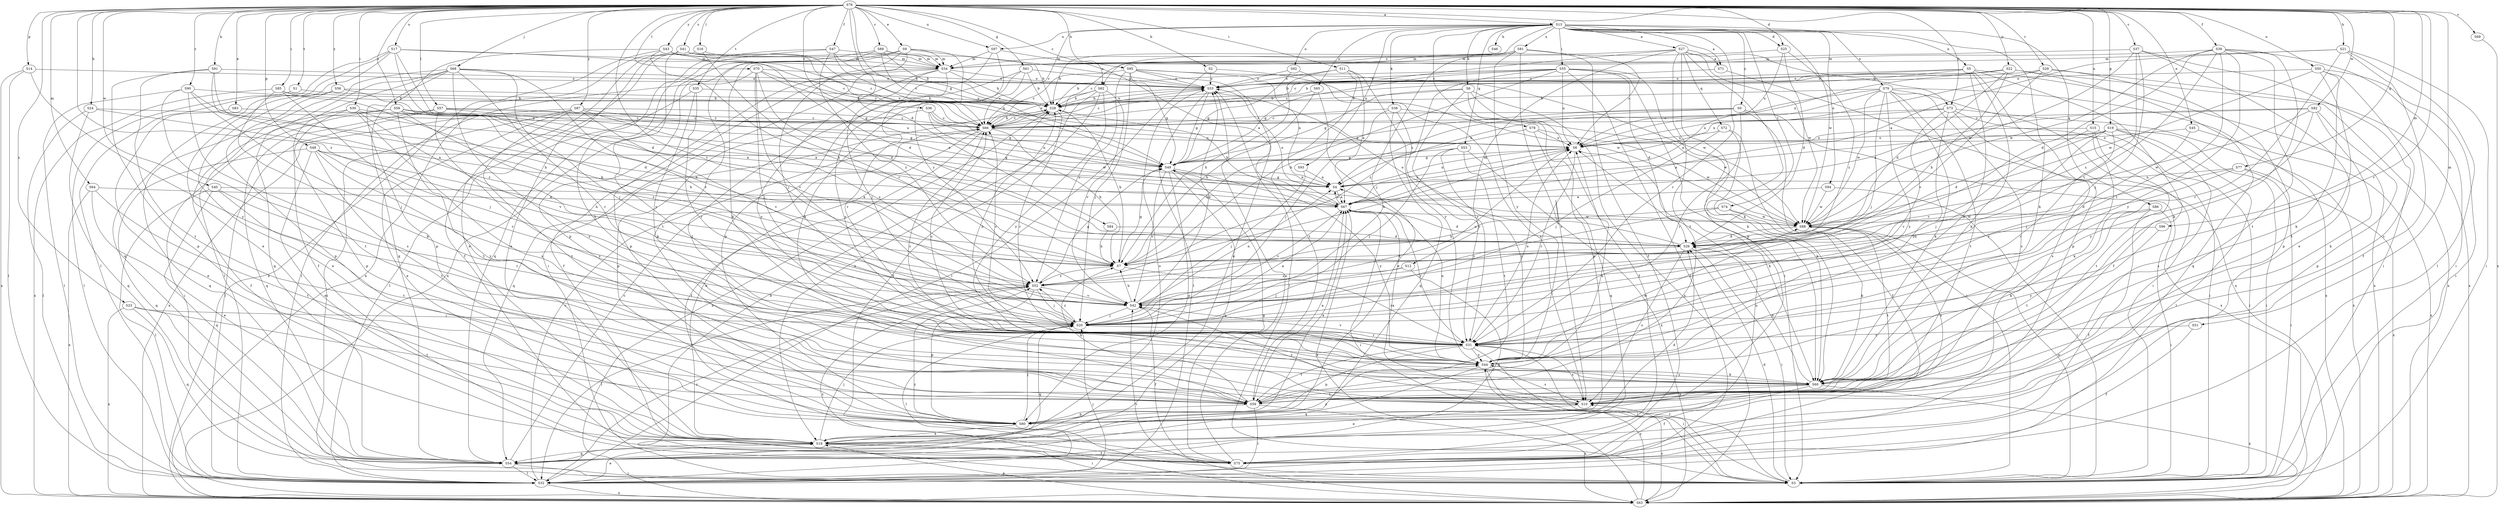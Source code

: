strict digraph  {
S76;
S13;
S27;
S71;
S67;
S2;
S73;
S28;
S37;
S89;
S62;
S78;
S66;
S84;
S25;
S26;
S9;
S83;
S45;
S18;
S47;
S39;
S75;
S61;
S49;
S21;
S24;
S95;
S46;
S7;
S11;
S30;
S85;
S55;
S3;
S68;
S20;
S91;
S38;
S6;
S60;
S57;
S70;
S16;
S32;
S51;
S96;
S64;
S12;
S34;
S15;
S5;
S93;
S4;
S17;
S65;
S94;
S92;
S33;
S19;
S48;
S14;
S22;
S80;
S77;
S53;
S86;
S72;
S54;
S90;
S29;
S31;
S41;
S23;
S58;
S10;
S35;
S1;
S74;
S59;
S50;
S97;
S8;
S69;
S36;
S42;
S82;
S40;
S88;
S79;
S81;
S63;
S43;
S87;
S0;
S44;
S56;
S52;
S76 -> S13  [label=a];
S76 -> S2  [label=b];
S76 -> S73  [label=b];
S76 -> S37  [label=c];
S76 -> S89  [label=c];
S76 -> S62  [label=c];
S76 -> S84  [label=d];
S76 -> S25  [label=d];
S76 -> S9  [label=e];
S76 -> S83  [label=e];
S76 -> S45  [label=e];
S76 -> S47  [label=f];
S76 -> S39  [label=f];
S76 -> S61  [label=g];
S76 -> S49  [label=g];
S76 -> S21  [label=h];
S76 -> S24  [label=h];
S76 -> S95  [label=h];
S76 -> S11  [label=i];
S76 -> S30  [label=i];
S76 -> S85  [label=i];
S76 -> S68  [label=j];
S76 -> S91  [label=k];
S76 -> S57  [label=l];
S76 -> S70  [label=l];
S76 -> S16  [label=l];
S76 -> S51  [label=m];
S76 -> S96  [label=m];
S76 -> S64  [label=m];
S76 -> S15  [label=n];
S76 -> S17  [label=o];
S76 -> S19  [label=p];
S76 -> S48  [label=p];
S76 -> S14  [label=p];
S76 -> S22  [label=p];
S76 -> S77  [label=q];
S76 -> S90  [label=r];
S76 -> S29  [label=r];
S76 -> S31  [label=r];
S76 -> S41  [label=s];
S76 -> S23  [label=s];
S76 -> S58  [label=s];
S76 -> S35  [label=t];
S76 -> S1  [label=t];
S76 -> S50  [label=u];
S76 -> S97  [label=u];
S76 -> S69  [label=v];
S76 -> S36  [label=v];
S76 -> S42  [label=v];
S76 -> S82  [label=w];
S76 -> S40  [label=w];
S76 -> S43  [label=y];
S76 -> S87  [label=y];
S76 -> S56  [label=z];
S76 -> S52  [label=z];
S13 -> S27  [label=a];
S13 -> S71  [label=a];
S13 -> S62  [label=c];
S13 -> S78  [label=c];
S13 -> S66  [label=c];
S13 -> S25  [label=d];
S13 -> S46  [label=h];
S13 -> S55  [label=i];
S13 -> S38  [label=k];
S13 -> S6  [label=k];
S13 -> S60  [label=k];
S13 -> S5  [label=n];
S13 -> S93  [label=n];
S13 -> S65  [label=o];
S13 -> S94  [label=o];
S13 -> S92  [label=o];
S13 -> S53  [label=q];
S13 -> S86  [label=q];
S13 -> S31  [label=r];
S13 -> S74  [label=t];
S13 -> S97  [label=u];
S13 -> S88  [label=w];
S13 -> S79  [label=x];
S13 -> S81  [label=x];
S13 -> S0  [label=y];
S27 -> S71  [label=a];
S27 -> S73  [label=b];
S27 -> S66  [label=c];
S27 -> S60  [label=k];
S27 -> S12  [label=m];
S27 -> S34  [label=m];
S27 -> S80  [label=p];
S27 -> S72  [label=q];
S27 -> S59  [label=t];
S27 -> S88  [label=w];
S71 -> S33  [label=o];
S71 -> S63  [label=x];
S67 -> S28  [label=b];
S67 -> S26  [label=d];
S67 -> S3  [label=i];
S67 -> S4  [label=n];
S67 -> S33  [label=o];
S67 -> S31  [label=r];
S67 -> S8  [label=u];
S67 -> S42  [label=v];
S67 -> S88  [label=w];
S2 -> S32  [label=l];
S2 -> S33  [label=o];
S2 -> S88  [label=w];
S73 -> S66  [label=c];
S73 -> S3  [label=i];
S73 -> S31  [label=r];
S73 -> S10  [label=s];
S73 -> S8  [label=u];
S73 -> S63  [label=x];
S73 -> S44  [label=y];
S28 -> S66  [label=c];
S28 -> S7  [label=h];
S28 -> S33  [label=o];
S28 -> S54  [label=q];
S28 -> S31  [label=r];
S37 -> S18  [label=e];
S37 -> S3  [label=i];
S37 -> S20  [label=j];
S37 -> S34  [label=m];
S37 -> S88  [label=w];
S37 -> S52  [label=z];
S89 -> S28  [label=b];
S89 -> S66  [label=c];
S89 -> S34  [label=m];
S89 -> S33  [label=o];
S89 -> S59  [label=t];
S89 -> S63  [label=x];
S62 -> S28  [label=b];
S62 -> S66  [label=c];
S62 -> S18  [label=e];
S62 -> S75  [label=f];
S62 -> S42  [label=v];
S62 -> S44  [label=y];
S78 -> S7  [label=h];
S78 -> S54  [label=q];
S78 -> S8  [label=u];
S78 -> S88  [label=w];
S66 -> S28  [label=b];
S66 -> S18  [label=e];
S66 -> S75  [label=f];
S66 -> S7  [label=h];
S66 -> S8  [label=u];
S84 -> S26  [label=d];
S84 -> S7  [label=h];
S25 -> S26  [label=d];
S25 -> S34  [label=m];
S25 -> S8  [label=u];
S25 -> S52  [label=z];
S26 -> S7  [label=h];
S26 -> S3  [label=i];
S26 -> S33  [label=o];
S26 -> S10  [label=s];
S9 -> S28  [label=b];
S9 -> S3  [label=i];
S9 -> S20  [label=j];
S9 -> S60  [label=k];
S9 -> S34  [label=m];
S9 -> S80  [label=p];
S9 -> S52  [label=z];
S83 -> S66  [label=c];
S83 -> S18  [label=e];
S45 -> S20  [label=j];
S45 -> S8  [label=u];
S45 -> S63  [label=x];
S18 -> S26  [label=d];
S18 -> S75  [label=f];
S18 -> S3  [label=i];
S18 -> S20  [label=j];
S18 -> S33  [label=o];
S18 -> S54  [label=q];
S18 -> S44  [label=y];
S47 -> S28  [label=b];
S47 -> S49  [label=g];
S47 -> S60  [label=k];
S47 -> S34  [label=m];
S47 -> S54  [label=q];
S47 -> S52  [label=z];
S39 -> S26  [label=d];
S39 -> S3  [label=i];
S39 -> S60  [label=k];
S39 -> S34  [label=m];
S39 -> S31  [label=r];
S39 -> S59  [label=t];
S39 -> S42  [label=v];
S39 -> S88  [label=w];
S39 -> S44  [label=y];
S75 -> S49  [label=g];
S75 -> S33  [label=o];
S75 -> S8  [label=u];
S61 -> S28  [label=b];
S61 -> S66  [label=c];
S61 -> S33  [label=o];
S61 -> S59  [label=t];
S61 -> S44  [label=y];
S49 -> S4  [label=n];
S49 -> S80  [label=p];
S49 -> S54  [label=q];
S49 -> S42  [label=v];
S49 -> S44  [label=y];
S21 -> S67  [label=a];
S21 -> S75  [label=f];
S21 -> S3  [label=i];
S21 -> S32  [label=l];
S21 -> S34  [label=m];
S21 -> S31  [label=r];
S24 -> S67  [label=a];
S24 -> S66  [label=c];
S24 -> S32  [label=l];
S24 -> S54  [label=q];
S95 -> S66  [label=c];
S95 -> S18  [label=e];
S95 -> S49  [label=g];
S95 -> S20  [label=j];
S95 -> S4  [label=n];
S95 -> S33  [label=o];
S95 -> S88  [label=w];
S95 -> S52  [label=z];
S7 -> S49  [label=g];
S7 -> S31  [label=r];
S7 -> S52  [label=z];
S11 -> S67  [label=a];
S11 -> S7  [label=h];
S11 -> S33  [label=o];
S11 -> S59  [label=t];
S11 -> S44  [label=y];
S30 -> S67  [label=a];
S30 -> S66  [label=c];
S30 -> S80  [label=p];
S30 -> S54  [label=q];
S30 -> S10  [label=s];
S30 -> S42  [label=v];
S85 -> S28  [label=b];
S85 -> S7  [label=h];
S85 -> S20  [label=j];
S85 -> S60  [label=k];
S85 -> S63  [label=x];
S55 -> S28  [label=b];
S55 -> S26  [label=d];
S55 -> S49  [label=g];
S55 -> S7  [label=h];
S55 -> S3  [label=i];
S55 -> S60  [label=k];
S55 -> S32  [label=l];
S55 -> S33  [label=o];
S55 -> S8  [label=u];
S55 -> S52  [label=z];
S3 -> S28  [label=b];
S3 -> S26  [label=d];
S3 -> S31  [label=r];
S3 -> S88  [label=w];
S3 -> S52  [label=z];
S68 -> S75  [label=f];
S68 -> S20  [label=j];
S68 -> S32  [label=l];
S68 -> S33  [label=o];
S68 -> S80  [label=p];
S68 -> S54  [label=q];
S68 -> S31  [label=r];
S68 -> S10  [label=s];
S68 -> S42  [label=v];
S20 -> S67  [label=a];
S20 -> S66  [label=c];
S20 -> S32  [label=l];
S20 -> S54  [label=q];
S20 -> S31  [label=r];
S20 -> S52  [label=z];
S91 -> S7  [label=h];
S91 -> S33  [label=o];
S91 -> S80  [label=p];
S91 -> S59  [label=t];
S91 -> S52  [label=z];
S38 -> S66  [label=c];
S38 -> S20  [label=j];
S38 -> S54  [label=q];
S38 -> S31  [label=r];
S38 -> S88  [label=w];
S6 -> S28  [label=b];
S6 -> S75  [label=f];
S6 -> S49  [label=g];
S6 -> S80  [label=p];
S6 -> S31  [label=r];
S6 -> S63  [label=x];
S60 -> S26  [label=d];
S60 -> S75  [label=f];
S60 -> S10  [label=s];
S60 -> S59  [label=t];
S60 -> S63  [label=x];
S60 -> S44  [label=y];
S57 -> S66  [label=c];
S57 -> S32  [label=l];
S57 -> S4  [label=n];
S57 -> S54  [label=q];
S57 -> S10  [label=s];
S57 -> S8  [label=u];
S70 -> S66  [label=c];
S70 -> S26  [label=d];
S70 -> S49  [label=g];
S70 -> S20  [label=j];
S70 -> S32  [label=l];
S70 -> S33  [label=o];
S70 -> S42  [label=v];
S16 -> S18  [label=e];
S16 -> S75  [label=f];
S16 -> S34  [label=m];
S16 -> S42  [label=v];
S32 -> S66  [label=c];
S32 -> S18  [label=e];
S32 -> S20  [label=j];
S32 -> S63  [label=x];
S32 -> S52  [label=z];
S51 -> S75  [label=f];
S51 -> S31  [label=r];
S96 -> S26  [label=d];
S96 -> S44  [label=y];
S64 -> S67  [label=a];
S64 -> S18  [label=e];
S64 -> S59  [label=t];
S64 -> S63  [label=x];
S12 -> S20  [label=j];
S12 -> S54  [label=q];
S12 -> S52  [label=z];
S34 -> S28  [label=b];
S34 -> S75  [label=f];
S34 -> S20  [label=j];
S34 -> S33  [label=o];
S34 -> S80  [label=p];
S34 -> S31  [label=r];
S34 -> S44  [label=y];
S15 -> S3  [label=i];
S15 -> S60  [label=k];
S15 -> S59  [label=t];
S15 -> S8  [label=u];
S15 -> S42  [label=v];
S5 -> S28  [label=b];
S5 -> S66  [label=c];
S5 -> S75  [label=f];
S5 -> S60  [label=k];
S5 -> S33  [label=o];
S5 -> S80  [label=p];
S5 -> S63  [label=x];
S5 -> S44  [label=y];
S93 -> S20  [label=j];
S93 -> S4  [label=n];
S4 -> S67  [label=a];
S4 -> S49  [label=g];
S4 -> S8  [label=u];
S17 -> S66  [label=c];
S17 -> S26  [label=d];
S17 -> S18  [label=e];
S17 -> S32  [label=l];
S17 -> S34  [label=m];
S17 -> S4  [label=n];
S17 -> S54  [label=q];
S65 -> S28  [label=b];
S65 -> S18  [label=e];
S65 -> S7  [label=h];
S94 -> S67  [label=a];
S94 -> S3  [label=i];
S94 -> S88  [label=w];
S92 -> S49  [label=g];
S92 -> S33  [label=o];
S92 -> S10  [label=s];
S33 -> S28  [label=b];
S33 -> S66  [label=c];
S33 -> S49  [label=g];
S33 -> S3  [label=i];
S33 -> S32  [label=l];
S19 -> S67  [label=a];
S19 -> S26  [label=d];
S19 -> S3  [label=i];
S19 -> S20  [label=j];
S19 -> S32  [label=l];
S19 -> S31  [label=r];
S19 -> S10  [label=s];
S19 -> S8  [label=u];
S48 -> S18  [label=e];
S48 -> S49  [label=g];
S48 -> S7  [label=h];
S48 -> S54  [label=q];
S48 -> S59  [label=t];
S48 -> S42  [label=v];
S48 -> S44  [label=y];
S14 -> S32  [label=l];
S14 -> S33  [label=o];
S14 -> S63  [label=x];
S14 -> S44  [label=y];
S22 -> S28  [label=b];
S22 -> S26  [label=d];
S22 -> S7  [label=h];
S22 -> S33  [label=o];
S22 -> S54  [label=q];
S22 -> S8  [label=u];
S22 -> S63  [label=x];
S80 -> S67  [label=a];
S80 -> S18  [label=e];
S80 -> S20  [label=j];
S77 -> S26  [label=d];
S77 -> S3  [label=i];
S77 -> S4  [label=n];
S77 -> S42  [label=v];
S77 -> S63  [label=x];
S53 -> S49  [label=g];
S53 -> S20  [label=j];
S53 -> S59  [label=t];
S53 -> S63  [label=x];
S53 -> S44  [label=y];
S86 -> S75  [label=f];
S86 -> S3  [label=i];
S86 -> S60  [label=k];
S86 -> S59  [label=t];
S86 -> S88  [label=w];
S72 -> S75  [label=f];
S72 -> S20  [label=j];
S72 -> S60  [label=k];
S72 -> S8  [label=u];
S54 -> S66  [label=c];
S54 -> S3  [label=i];
S54 -> S32  [label=l];
S90 -> S28  [label=b];
S90 -> S26  [label=d];
S90 -> S20  [label=j];
S90 -> S32  [label=l];
S90 -> S10  [label=s];
S90 -> S59  [label=t];
S29 -> S4  [label=n];
S29 -> S33  [label=o];
S29 -> S80  [label=p];
S29 -> S42  [label=v];
S29 -> S63  [label=x];
S31 -> S28  [label=b];
S31 -> S66  [label=c];
S31 -> S3  [label=i];
S31 -> S80  [label=p];
S31 -> S10  [label=s];
S31 -> S59  [label=t];
S31 -> S8  [label=u];
S31 -> S42  [label=v];
S31 -> S44  [label=y];
S41 -> S66  [label=c];
S41 -> S18  [label=e];
S41 -> S34  [label=m];
S41 -> S8  [label=u];
S41 -> S63  [label=x];
S41 -> S44  [label=y];
S23 -> S20  [label=j];
S23 -> S54  [label=q];
S23 -> S59  [label=t];
S23 -> S63  [label=x];
S58 -> S67  [label=a];
S58 -> S66  [label=c];
S58 -> S75  [label=f];
S58 -> S7  [label=h];
S58 -> S3  [label=i];
S58 -> S59  [label=t];
S58 -> S52  [label=z];
S10 -> S67  [label=a];
S10 -> S18  [label=e];
S10 -> S42  [label=v];
S35 -> S28  [label=b];
S35 -> S60  [label=k];
S35 -> S32  [label=l];
S35 -> S31  [label=r];
S1 -> S28  [label=b];
S1 -> S32  [label=l];
S74 -> S7  [label=h];
S74 -> S60  [label=k];
S74 -> S42  [label=v];
S74 -> S88  [label=w];
S59 -> S67  [label=a];
S59 -> S7  [label=h];
S59 -> S32  [label=l];
S59 -> S80  [label=p];
S59 -> S8  [label=u];
S59 -> S63  [label=x];
S50 -> S3  [label=i];
S50 -> S60  [label=k];
S50 -> S33  [label=o];
S50 -> S10  [label=s];
S50 -> S59  [label=t];
S50 -> S88  [label=w];
S97 -> S67  [label=a];
S97 -> S60  [label=k];
S97 -> S34  [label=m];
S97 -> S80  [label=p];
S8 -> S49  [label=g];
S8 -> S7  [label=h];
S8 -> S60  [label=k];
S8 -> S31  [label=r];
S69 -> S63  [label=x];
S36 -> S66  [label=c];
S36 -> S49  [label=g];
S36 -> S4  [label=n];
S36 -> S80  [label=p];
S36 -> S88  [label=w];
S42 -> S75  [label=f];
S42 -> S7  [label=h];
S42 -> S20  [label=j];
S42 -> S4  [label=n];
S42 -> S33  [label=o];
S42 -> S8  [label=u];
S82 -> S67  [label=a];
S82 -> S66  [label=c];
S82 -> S60  [label=k];
S82 -> S80  [label=p];
S82 -> S88  [label=w];
S82 -> S44  [label=y];
S40 -> S67  [label=a];
S40 -> S32  [label=l];
S40 -> S54  [label=q];
S40 -> S31  [label=r];
S40 -> S59  [label=t];
S88 -> S26  [label=d];
S88 -> S10  [label=s];
S88 -> S59  [label=t];
S79 -> S67  [label=a];
S79 -> S28  [label=b];
S79 -> S3  [label=i];
S79 -> S20  [label=j];
S79 -> S60  [label=k];
S79 -> S4  [label=n];
S79 -> S10  [label=s];
S79 -> S59  [label=t];
S79 -> S88  [label=w];
S79 -> S63  [label=x];
S79 -> S44  [label=y];
S81 -> S28  [label=b];
S81 -> S66  [label=c];
S81 -> S75  [label=f];
S81 -> S20  [label=j];
S81 -> S34  [label=m];
S81 -> S10  [label=s];
S81 -> S8  [label=u];
S81 -> S44  [label=y];
S63 -> S67  [label=a];
S63 -> S28  [label=b];
S63 -> S18  [label=e];
S63 -> S10  [label=s];
S63 -> S42  [label=v];
S63 -> S44  [label=y];
S63 -> S52  [label=z];
S43 -> S26  [label=d];
S43 -> S7  [label=h];
S43 -> S34  [label=m];
S43 -> S54  [label=q];
S43 -> S8  [label=u];
S43 -> S63  [label=x];
S87 -> S66  [label=c];
S87 -> S18  [label=e];
S87 -> S49  [label=g];
S87 -> S3  [label=i];
S87 -> S59  [label=t];
S87 -> S42  [label=v];
S87 -> S63  [label=x];
S87 -> S52  [label=z];
S0 -> S66  [label=c];
S0 -> S49  [label=g];
S0 -> S3  [label=i];
S0 -> S4  [label=n];
S0 -> S31  [label=r];
S0 -> S63  [label=x];
S44 -> S66  [label=c];
S44 -> S3  [label=i];
S44 -> S60  [label=k];
S44 -> S4  [label=n];
S44 -> S54  [label=q];
S44 -> S10  [label=s];
S44 -> S88  [label=w];
S56 -> S28  [label=b];
S56 -> S18  [label=e];
S56 -> S7  [label=h];
S56 -> S80  [label=p];
S52 -> S49  [label=g];
S52 -> S20  [label=j];
S52 -> S32  [label=l];
S52 -> S80  [label=p];
S52 -> S42  [label=v];
}
